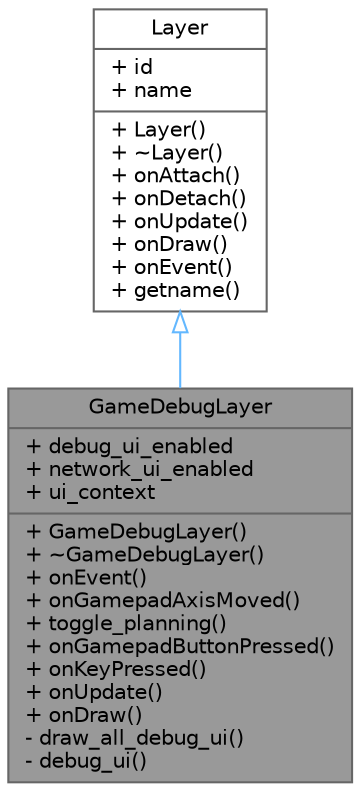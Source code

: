 digraph "GameDebugLayer"
{
 // LATEX_PDF_SIZE
  bgcolor="transparent";
  edge [fontname=Helvetica,fontsize=10,labelfontname=Helvetica,labelfontsize=10];
  node [fontname=Helvetica,fontsize=10,shape=box,height=0.2,width=0.4];
  Node1 [shape=record,label="{GameDebugLayer\n|+ debug_ui_enabled\l+ network_ui_enabled\l+ ui_context\l|+ GameDebugLayer()\l+ ~GameDebugLayer()\l+ onEvent()\l+ onGamepadAxisMoved()\l+ toggle_planning()\l+ onGamepadButtonPressed()\l+ onKeyPressed()\l+ onUpdate()\l+ onDraw()\l- draw_all_debug_ui()\l- debug_ui()\l}",height=0.2,width=0.4,color="gray40", fillcolor="grey60", style="filled", fontcolor="black",tooltip=" "];
  Node2 -> Node1 [dir="back",color="steelblue1",style="solid",arrowtail="onormal"];
  Node2 [shape=record,label="{Layer\n|+ id\l+ name\l|+ Layer()\l+ ~Layer()\l+ onAttach()\l+ onDetach()\l+ onUpdate()\l+ onDraw()\l+ onEvent()\l+ getname()\l}",height=0.2,width=0.4,color="gray40", fillcolor="white", style="filled",URL="$db/dfc/struct_layer.html",tooltip=" "];
}
